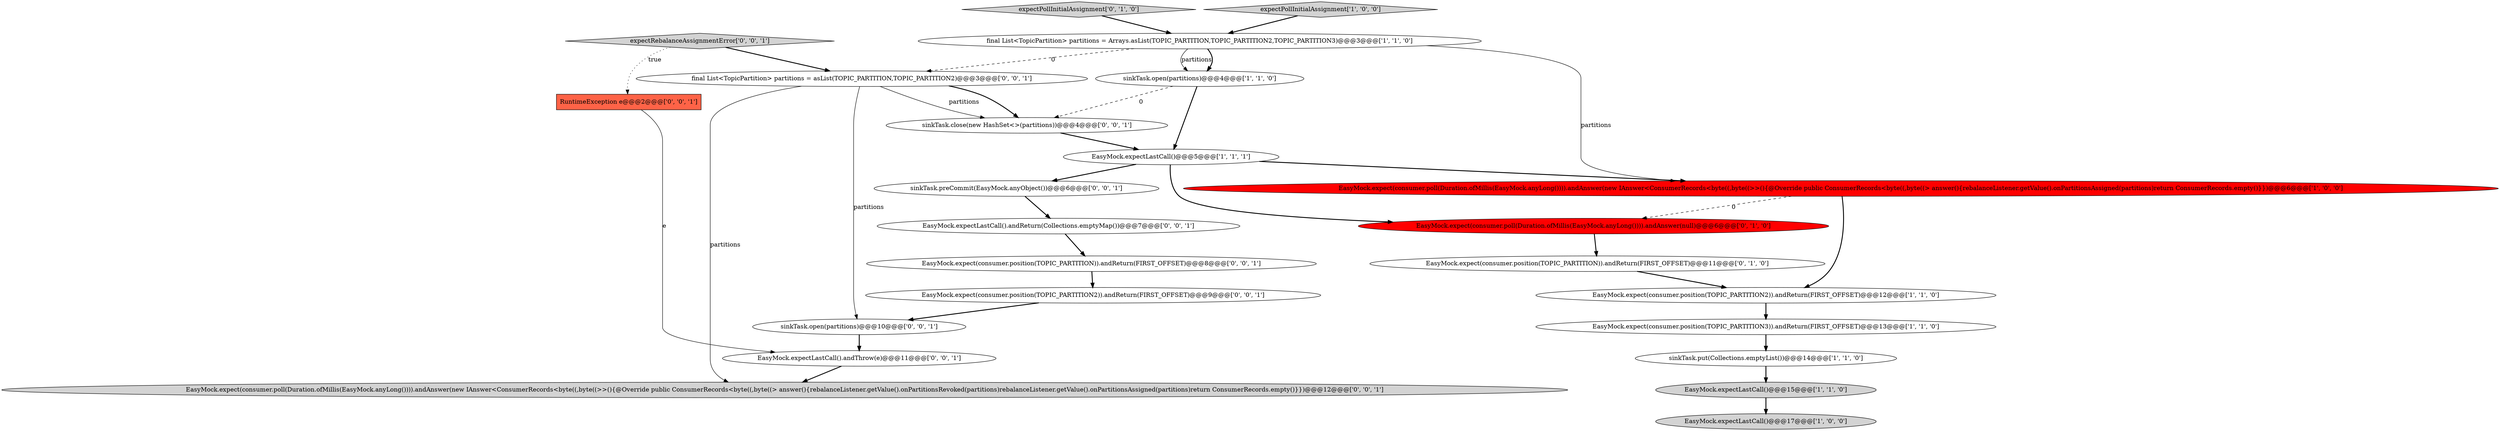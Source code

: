 digraph {
13 [style = filled, label = "final List<TopicPartition> partitions = asList(TOPIC_PARTITION,TOPIC_PARTITION2)@@@3@@@['0', '0', '1']", fillcolor = white, shape = ellipse image = "AAA0AAABBB3BBB"];
9 [style = filled, label = "EasyMock.expectLastCall()@@@17@@@['1', '0', '0']", fillcolor = lightgray, shape = ellipse image = "AAA0AAABBB1BBB"];
6 [style = filled, label = "EasyMock.expectLastCall()@@@5@@@['1', '1', '1']", fillcolor = white, shape = ellipse image = "AAA0AAABBB1BBB"];
21 [style = filled, label = "sinkTask.preCommit(EasyMock.anyObject())@@@6@@@['0', '0', '1']", fillcolor = white, shape = ellipse image = "AAA0AAABBB3BBB"];
10 [style = filled, label = "EasyMock.expect(consumer.poll(Duration.ofMillis(EasyMock.anyLong()))).andAnswer(null)@@@6@@@['0', '1', '0']", fillcolor = red, shape = ellipse image = "AAA1AAABBB2BBB"];
11 [style = filled, label = "EasyMock.expect(consumer.position(TOPIC_PARTITION)).andReturn(FIRST_OFFSET)@@@11@@@['0', '1', '0']", fillcolor = white, shape = ellipse image = "AAA0AAABBB2BBB"];
16 [style = filled, label = "EasyMock.expect(consumer.poll(Duration.ofMillis(EasyMock.anyLong()))).andAnswer(new IAnswer<ConsumerRecords<byte((,byte((>>(){@Override public ConsumerRecords<byte((,byte((> answer(){rebalanceListener.getValue().onPartitionsRevoked(partitions)rebalanceListener.getValue().onPartitionsAssigned(partitions)return ConsumerRecords.empty()}})@@@12@@@['0', '0', '1']", fillcolor = lightgray, shape = ellipse image = "AAA0AAABBB3BBB"];
5 [style = filled, label = "final List<TopicPartition> partitions = Arrays.asList(TOPIC_PARTITION,TOPIC_PARTITION2,TOPIC_PARTITION3)@@@3@@@['1', '1', '0']", fillcolor = white, shape = ellipse image = "AAA0AAABBB1BBB"];
18 [style = filled, label = "sinkTask.close(new HashSet<>(partitions))@@@4@@@['0', '0', '1']", fillcolor = white, shape = ellipse image = "AAA0AAABBB3BBB"];
12 [style = filled, label = "expectPollInitialAssignment['0', '1', '0']", fillcolor = lightgray, shape = diamond image = "AAA0AAABBB2BBB"];
3 [style = filled, label = "expectPollInitialAssignment['1', '0', '0']", fillcolor = lightgray, shape = diamond image = "AAA0AAABBB1BBB"];
2 [style = filled, label = "EasyMock.expect(consumer.position(TOPIC_PARTITION2)).andReturn(FIRST_OFFSET)@@@12@@@['1', '1', '0']", fillcolor = white, shape = ellipse image = "AAA0AAABBB1BBB"];
20 [style = filled, label = "RuntimeException e@@@2@@@['0', '0', '1']", fillcolor = tomato, shape = box image = "AAA0AAABBB3BBB"];
22 [style = filled, label = "EasyMock.expectLastCall().andReturn(Collections.emptyMap())@@@7@@@['0', '0', '1']", fillcolor = white, shape = ellipse image = "AAA0AAABBB3BBB"];
23 [style = filled, label = "sinkTask.open(partitions)@@@10@@@['0', '0', '1']", fillcolor = white, shape = ellipse image = "AAA0AAABBB3BBB"];
7 [style = filled, label = "EasyMock.expect(consumer.position(TOPIC_PARTITION3)).andReturn(FIRST_OFFSET)@@@13@@@['1', '1', '0']", fillcolor = white, shape = ellipse image = "AAA0AAABBB1BBB"];
0 [style = filled, label = "sinkTask.open(partitions)@@@4@@@['1', '1', '0']", fillcolor = white, shape = ellipse image = "AAA0AAABBB1BBB"];
8 [style = filled, label = "EasyMock.expectLastCall()@@@15@@@['1', '1', '0']", fillcolor = lightgray, shape = ellipse image = "AAA0AAABBB1BBB"];
14 [style = filled, label = "EasyMock.expect(consumer.position(TOPIC_PARTITION2)).andReturn(FIRST_OFFSET)@@@9@@@['0', '0', '1']", fillcolor = white, shape = ellipse image = "AAA0AAABBB3BBB"];
19 [style = filled, label = "EasyMock.expect(consumer.position(TOPIC_PARTITION)).andReturn(FIRST_OFFSET)@@@8@@@['0', '0', '1']", fillcolor = white, shape = ellipse image = "AAA0AAABBB3BBB"];
17 [style = filled, label = "EasyMock.expectLastCall().andThrow(e)@@@11@@@['0', '0', '1']", fillcolor = white, shape = ellipse image = "AAA0AAABBB3BBB"];
4 [style = filled, label = "sinkTask.put(Collections.emptyList())@@@14@@@['1', '1', '0']", fillcolor = white, shape = ellipse image = "AAA0AAABBB1BBB"];
15 [style = filled, label = "expectRebalanceAssignmentError['0', '0', '1']", fillcolor = lightgray, shape = diamond image = "AAA0AAABBB3BBB"];
1 [style = filled, label = "EasyMock.expect(consumer.poll(Duration.ofMillis(EasyMock.anyLong()))).andAnswer(new IAnswer<ConsumerRecords<byte((,byte((>>(){@Override public ConsumerRecords<byte((,byte((> answer(){rebalanceListener.getValue().onPartitionsAssigned(partitions)return ConsumerRecords.empty()}})@@@6@@@['1', '0', '0']", fillcolor = red, shape = ellipse image = "AAA1AAABBB1BBB"];
5->13 [style = dashed, label="0"];
15->13 [style = bold, label=""];
12->5 [style = bold, label=""];
22->19 [style = bold, label=""];
5->0 [style = solid, label="partitions"];
0->6 [style = bold, label=""];
6->21 [style = bold, label=""];
13->16 [style = solid, label="partitions"];
15->20 [style = dotted, label="true"];
1->10 [style = dashed, label="0"];
7->4 [style = bold, label=""];
13->23 [style = solid, label="partitions"];
11->2 [style = bold, label=""];
5->1 [style = solid, label="partitions"];
13->18 [style = solid, label="partitions"];
6->1 [style = bold, label=""];
3->5 [style = bold, label=""];
19->14 [style = bold, label=""];
14->23 [style = bold, label=""];
5->0 [style = bold, label=""];
20->17 [style = solid, label="e"];
18->6 [style = bold, label=""];
21->22 [style = bold, label=""];
6->10 [style = bold, label=""];
8->9 [style = bold, label=""];
0->18 [style = dashed, label="0"];
4->8 [style = bold, label=""];
23->17 [style = bold, label=""];
1->2 [style = bold, label=""];
2->7 [style = bold, label=""];
17->16 [style = bold, label=""];
13->18 [style = bold, label=""];
10->11 [style = bold, label=""];
}
